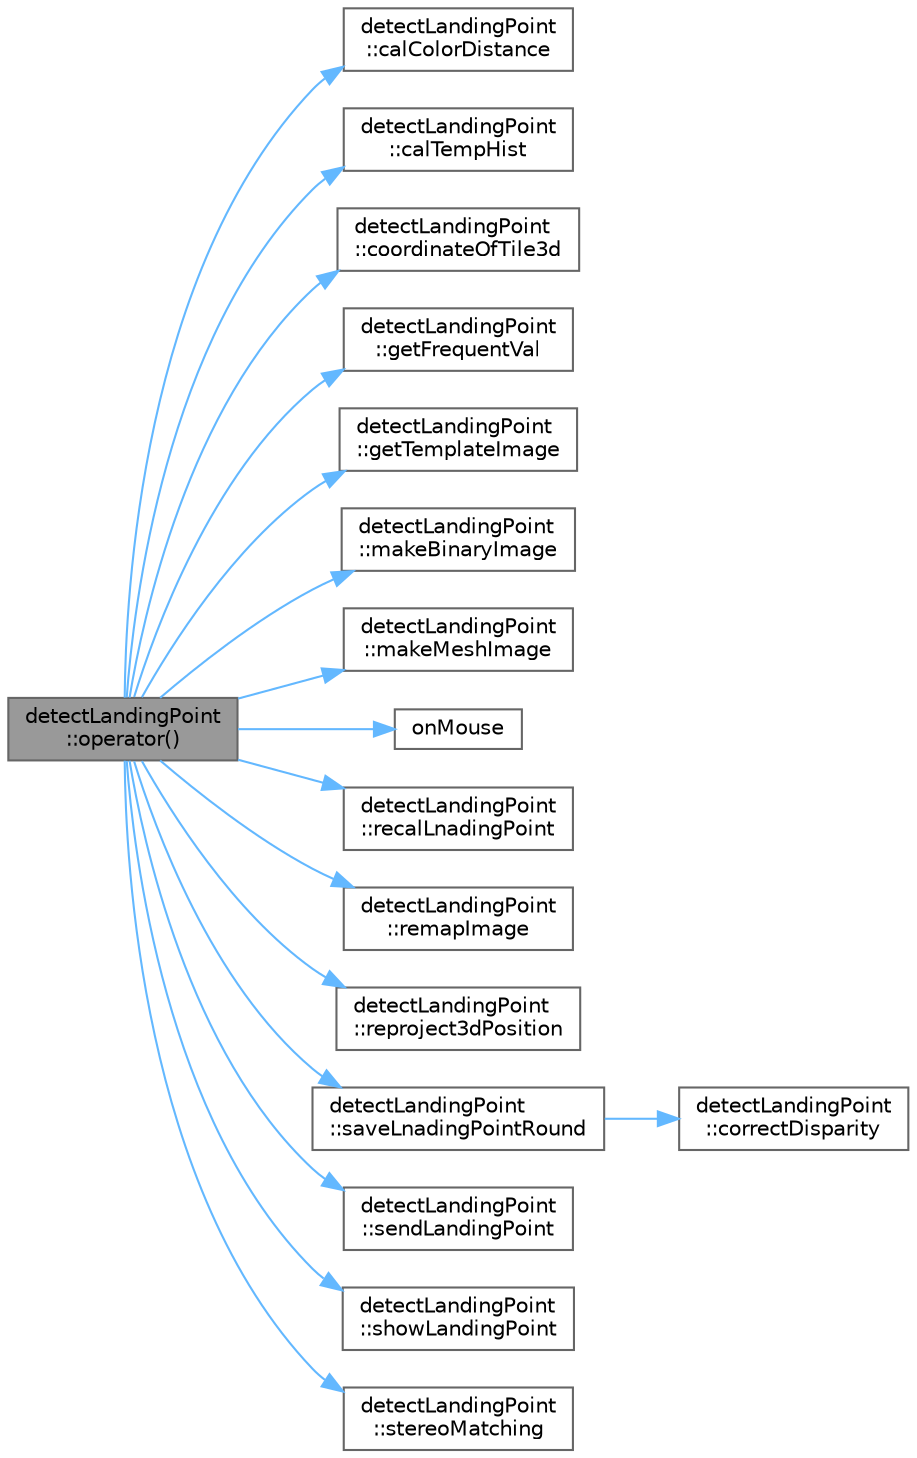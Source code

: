 digraph "detectLandingPoint::operator()"
{
 // LATEX_PDF_SIZE
  bgcolor="transparent";
  edge [fontname=Helvetica,fontsize=10,labelfontname=Helvetica,labelfontsize=10];
  node [fontname=Helvetica,fontsize=10,shape=box,height=0.2,width=0.4];
  rankdir="LR";
  Node1 [id="Node000001",label="detectLandingPoint\l::operator()",height=0.2,width=0.4,color="gray40", fillcolor="grey60", style="filled", fontcolor="black",tooltip=" "];
  Node1 -> Node2 [id="edge1_Node000001_Node000002",color="steelblue1",style="solid",tooltip=" "];
  Node2 [id="Node000002",label="detectLandingPoint\l::calColorDistance",height=0.2,width=0.4,color="grey40", fillcolor="white", style="filled",URL="$classdetect_landing_point.html#ad107becf6ea26175c29dfebea2e519f3",tooltip=" "];
  Node1 -> Node3 [id="edge2_Node000001_Node000003",color="steelblue1",style="solid",tooltip=" "];
  Node3 [id="Node000003",label="detectLandingPoint\l::calTempHist",height=0.2,width=0.4,color="grey40", fillcolor="white", style="filled",URL="$classdetect_landing_point.html#aaae6c7781ed43520a819e95eb91f930e",tooltip=" "];
  Node1 -> Node4 [id="edge3_Node000001_Node000004",color="steelblue1",style="solid",tooltip=" "];
  Node4 [id="Node000004",label="detectLandingPoint\l::coordinateOfTile3d",height=0.2,width=0.4,color="grey40", fillcolor="white", style="filled",URL="$classdetect_landing_point.html#af00a640dfc4d2256cffcf64f8ff1b809",tooltip=" "];
  Node1 -> Node5 [id="edge4_Node000001_Node000005",color="steelblue1",style="solid",tooltip=" "];
  Node5 [id="Node000005",label="detectLandingPoint\l::getFrequentVal",height=0.2,width=0.4,color="grey40", fillcolor="white", style="filled",URL="$classdetect_landing_point.html#a06153994c71be7c8c0405f3e8ad880d8",tooltip=" "];
  Node1 -> Node6 [id="edge5_Node000001_Node000006",color="steelblue1",style="solid",tooltip=" "];
  Node6 [id="Node000006",label="detectLandingPoint\l::getTemplateImage",height=0.2,width=0.4,color="grey40", fillcolor="white", style="filled",URL="$classdetect_landing_point.html#a12d35ce38c68f6fc908aa45893b410dd",tooltip=" "];
  Node1 -> Node7 [id="edge6_Node000001_Node000007",color="steelblue1",style="solid",tooltip=" "];
  Node7 [id="Node000007",label="detectLandingPoint\l::makeBinaryImage",height=0.2,width=0.4,color="grey40", fillcolor="white", style="filled",URL="$classdetect_landing_point.html#a17d1df02f1484f87680ce8e63f3d7ad0",tooltip=" "];
  Node1 -> Node8 [id="edge7_Node000001_Node000008",color="steelblue1",style="solid",tooltip=" "];
  Node8 [id="Node000008",label="detectLandingPoint\l::makeMeshImage",height=0.2,width=0.4,color="grey40", fillcolor="white", style="filled",URL="$classdetect_landing_point.html#ad94ea21203c9ddaccf19e49b61e299d2",tooltip=" "];
  Node1 -> Node9 [id="edge8_Node000001_Node000009",color="steelblue1",style="solid",tooltip=" "];
  Node9 [id="Node000009",label="onMouse",height=0.2,width=0.4,color="grey40", fillcolor="white", style="filled",URL="$detect_landing_point_8cpp.html#a6c81aa00b4dcf0cbae98a14c37683ed9",tooltip=" "];
  Node1 -> Node10 [id="edge9_Node000001_Node000010",color="steelblue1",style="solid",tooltip=" "];
  Node10 [id="Node000010",label="detectLandingPoint\l::recalLnadingPoint",height=0.2,width=0.4,color="grey40", fillcolor="white", style="filled",URL="$classdetect_landing_point.html#a757a156e4f397f6d10159fb3cef20a51",tooltip=" "];
  Node1 -> Node11 [id="edge10_Node000001_Node000011",color="steelblue1",style="solid",tooltip=" "];
  Node11 [id="Node000011",label="detectLandingPoint\l::remapImage",height=0.2,width=0.4,color="grey40", fillcolor="white", style="filled",URL="$classdetect_landing_point.html#a89a559586984b207f5710752d7806cd8",tooltip=" "];
  Node1 -> Node12 [id="edge11_Node000001_Node000012",color="steelblue1",style="solid",tooltip=" "];
  Node12 [id="Node000012",label="detectLandingPoint\l::reproject3dPosition",height=0.2,width=0.4,color="grey40", fillcolor="white", style="filled",URL="$classdetect_landing_point.html#a0b35b9f1ee437dbdcf7c66a3a2170a5d",tooltip=" "];
  Node1 -> Node13 [id="edge12_Node000001_Node000013",color="steelblue1",style="solid",tooltip=" "];
  Node13 [id="Node000013",label="detectLandingPoint\l::saveLnadingPointRound",height=0.2,width=0.4,color="grey40", fillcolor="white", style="filled",URL="$classdetect_landing_point.html#a920e4ca9fee0801b60fde37bad58864b",tooltip=" "];
  Node13 -> Node14 [id="edge13_Node000013_Node000014",color="steelblue1",style="solid",tooltip=" "];
  Node14 [id="Node000014",label="detectLandingPoint\l::correctDisparity",height=0.2,width=0.4,color="grey40", fillcolor="white", style="filled",URL="$classdetect_landing_point.html#a021559eaa87221e596f22e73850f6c4d",tooltip=" "];
  Node1 -> Node15 [id="edge14_Node000001_Node000015",color="steelblue1",style="solid",tooltip=" "];
  Node15 [id="Node000015",label="detectLandingPoint\l::sendLandingPoint",height=0.2,width=0.4,color="grey40", fillcolor="white", style="filled",URL="$classdetect_landing_point.html#ae9544e7c149fe16508cfefd17a6d9739",tooltip=" "];
  Node1 -> Node16 [id="edge15_Node000001_Node000016",color="steelblue1",style="solid",tooltip=" "];
  Node16 [id="Node000016",label="detectLandingPoint\l::showLandingPoint",height=0.2,width=0.4,color="grey40", fillcolor="white", style="filled",URL="$classdetect_landing_point.html#a80b0349b8f5352c96d786a2c2ec4fb21",tooltip=" "];
  Node1 -> Node17 [id="edge16_Node000001_Node000017",color="steelblue1",style="solid",tooltip=" "];
  Node17 [id="Node000017",label="detectLandingPoint\l::stereoMatching",height=0.2,width=0.4,color="grey40", fillcolor="white", style="filled",URL="$classdetect_landing_point.html#ad6950da3d2c5c622d995ffcaa91a646d",tooltip=" "];
}
